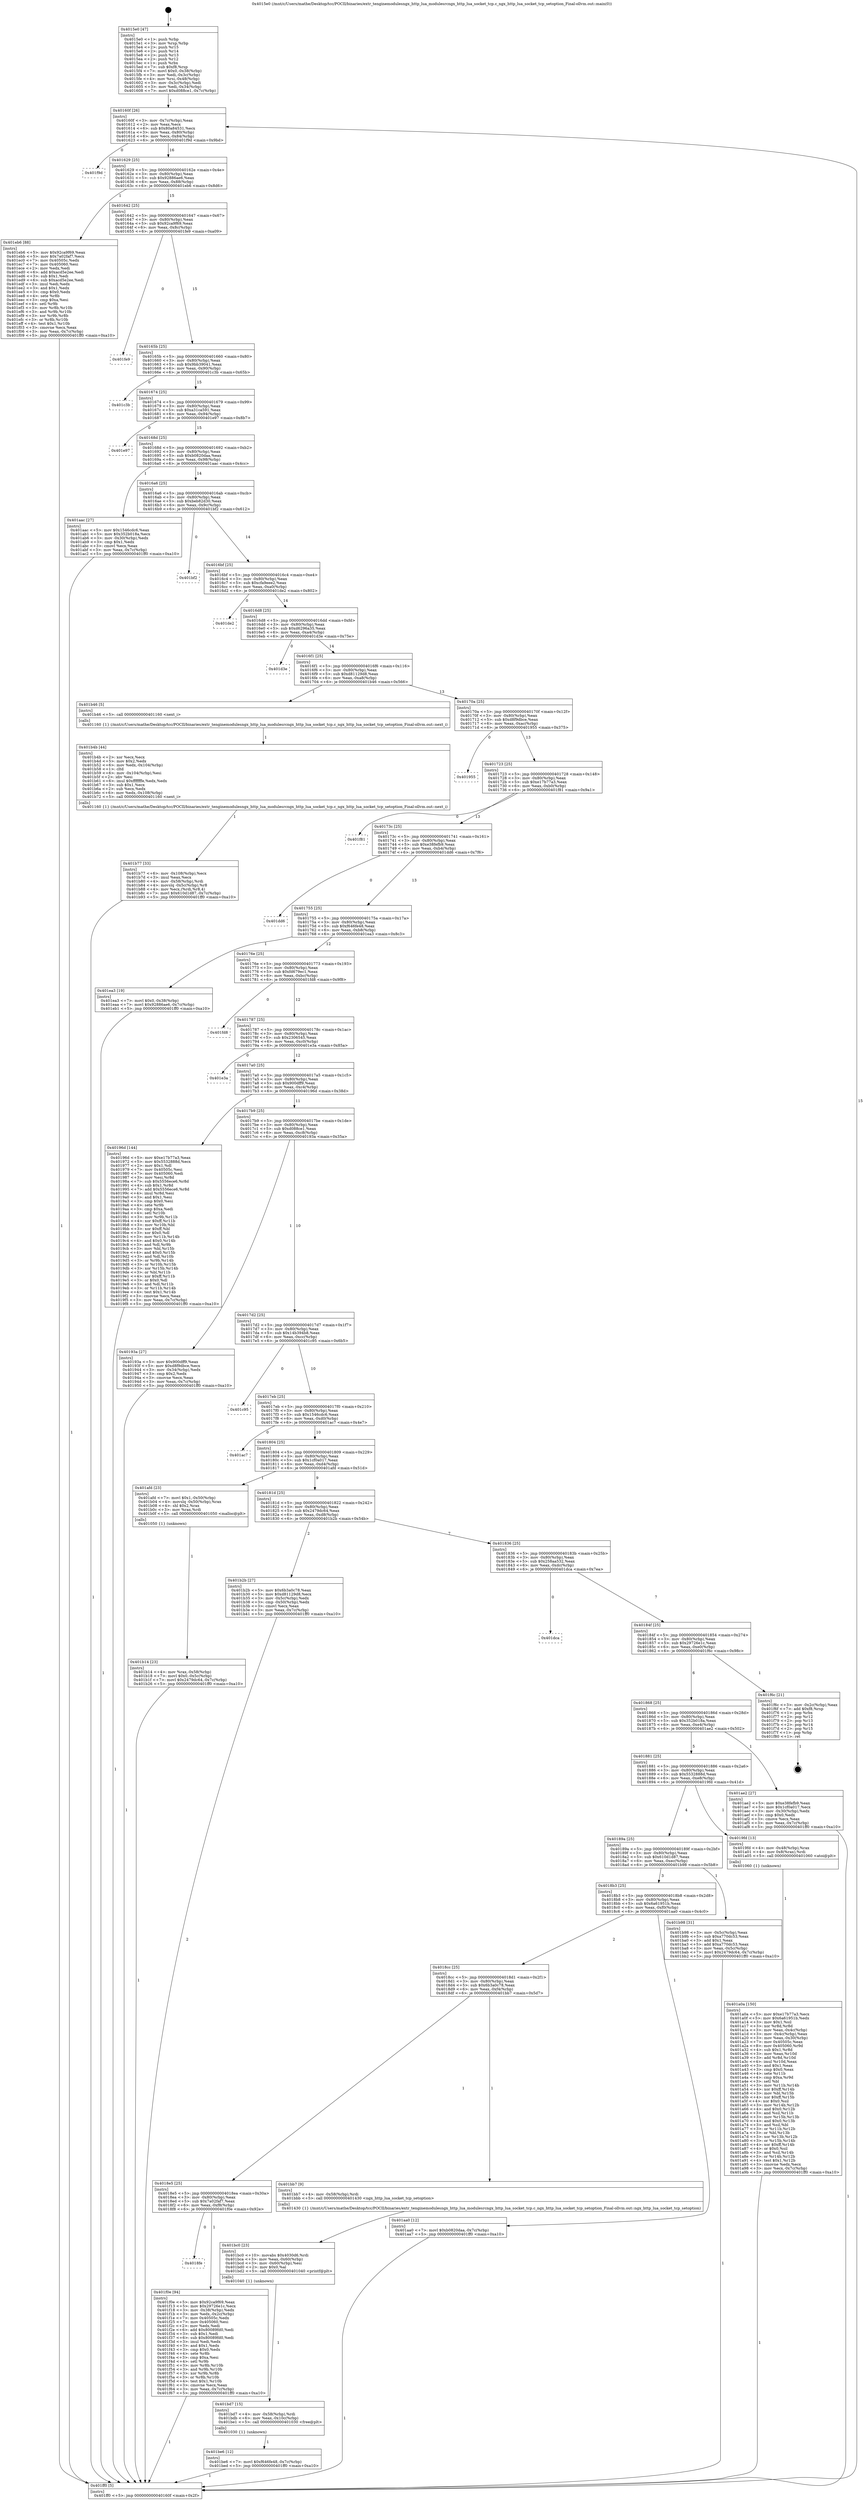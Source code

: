 digraph "0x4015e0" {
  label = "0x4015e0 (/mnt/c/Users/mathe/Desktop/tcc/POCII/binaries/extr_tenginemodulesngx_http_lua_modulesrcngx_http_lua_socket_tcp.c_ngx_http_lua_socket_tcp_setoption_Final-ollvm.out::main(0))"
  labelloc = "t"
  node[shape=record]

  Entry [label="",width=0.3,height=0.3,shape=circle,fillcolor=black,style=filled]
  "0x40160f" [label="{
     0x40160f [26]\l
     | [instrs]\l
     &nbsp;&nbsp;0x40160f \<+3\>: mov -0x7c(%rbp),%eax\l
     &nbsp;&nbsp;0x401612 \<+2\>: mov %eax,%ecx\l
     &nbsp;&nbsp;0x401614 \<+6\>: sub $0x80a84531,%ecx\l
     &nbsp;&nbsp;0x40161a \<+3\>: mov %eax,-0x80(%rbp)\l
     &nbsp;&nbsp;0x40161d \<+6\>: mov %ecx,-0x84(%rbp)\l
     &nbsp;&nbsp;0x401623 \<+6\>: je 0000000000401f9d \<main+0x9bd\>\l
  }"]
  "0x401f9d" [label="{
     0x401f9d\l
  }", style=dashed]
  "0x401629" [label="{
     0x401629 [25]\l
     | [instrs]\l
     &nbsp;&nbsp;0x401629 \<+5\>: jmp 000000000040162e \<main+0x4e\>\l
     &nbsp;&nbsp;0x40162e \<+3\>: mov -0x80(%rbp),%eax\l
     &nbsp;&nbsp;0x401631 \<+5\>: sub $0x92886ae6,%eax\l
     &nbsp;&nbsp;0x401636 \<+6\>: mov %eax,-0x88(%rbp)\l
     &nbsp;&nbsp;0x40163c \<+6\>: je 0000000000401eb6 \<main+0x8d6\>\l
  }"]
  Exit [label="",width=0.3,height=0.3,shape=circle,fillcolor=black,style=filled,peripheries=2]
  "0x401eb6" [label="{
     0x401eb6 [88]\l
     | [instrs]\l
     &nbsp;&nbsp;0x401eb6 \<+5\>: mov $0x92ca9f69,%eax\l
     &nbsp;&nbsp;0x401ebb \<+5\>: mov $0x7a02faf7,%ecx\l
     &nbsp;&nbsp;0x401ec0 \<+7\>: mov 0x40505c,%edx\l
     &nbsp;&nbsp;0x401ec7 \<+7\>: mov 0x405060,%esi\l
     &nbsp;&nbsp;0x401ece \<+2\>: mov %edx,%edi\l
     &nbsp;&nbsp;0x401ed0 \<+6\>: add $0xacd5e2ee,%edi\l
     &nbsp;&nbsp;0x401ed6 \<+3\>: sub $0x1,%edi\l
     &nbsp;&nbsp;0x401ed9 \<+6\>: sub $0xacd5e2ee,%edi\l
     &nbsp;&nbsp;0x401edf \<+3\>: imul %edi,%edx\l
     &nbsp;&nbsp;0x401ee2 \<+3\>: and $0x1,%edx\l
     &nbsp;&nbsp;0x401ee5 \<+3\>: cmp $0x0,%edx\l
     &nbsp;&nbsp;0x401ee8 \<+4\>: sete %r8b\l
     &nbsp;&nbsp;0x401eec \<+3\>: cmp $0xa,%esi\l
     &nbsp;&nbsp;0x401eef \<+4\>: setl %r9b\l
     &nbsp;&nbsp;0x401ef3 \<+3\>: mov %r8b,%r10b\l
     &nbsp;&nbsp;0x401ef6 \<+3\>: and %r9b,%r10b\l
     &nbsp;&nbsp;0x401ef9 \<+3\>: xor %r9b,%r8b\l
     &nbsp;&nbsp;0x401efc \<+3\>: or %r8b,%r10b\l
     &nbsp;&nbsp;0x401eff \<+4\>: test $0x1,%r10b\l
     &nbsp;&nbsp;0x401f03 \<+3\>: cmovne %ecx,%eax\l
     &nbsp;&nbsp;0x401f06 \<+3\>: mov %eax,-0x7c(%rbp)\l
     &nbsp;&nbsp;0x401f09 \<+5\>: jmp 0000000000401ff0 \<main+0xa10\>\l
  }"]
  "0x401642" [label="{
     0x401642 [25]\l
     | [instrs]\l
     &nbsp;&nbsp;0x401642 \<+5\>: jmp 0000000000401647 \<main+0x67\>\l
     &nbsp;&nbsp;0x401647 \<+3\>: mov -0x80(%rbp),%eax\l
     &nbsp;&nbsp;0x40164a \<+5\>: sub $0x92ca9f69,%eax\l
     &nbsp;&nbsp;0x40164f \<+6\>: mov %eax,-0x8c(%rbp)\l
     &nbsp;&nbsp;0x401655 \<+6\>: je 0000000000401fe9 \<main+0xa09\>\l
  }"]
  "0x4018fe" [label="{
     0x4018fe\l
  }", style=dashed]
  "0x401fe9" [label="{
     0x401fe9\l
  }", style=dashed]
  "0x40165b" [label="{
     0x40165b [25]\l
     | [instrs]\l
     &nbsp;&nbsp;0x40165b \<+5\>: jmp 0000000000401660 \<main+0x80\>\l
     &nbsp;&nbsp;0x401660 \<+3\>: mov -0x80(%rbp),%eax\l
     &nbsp;&nbsp;0x401663 \<+5\>: sub $0x9bb39041,%eax\l
     &nbsp;&nbsp;0x401668 \<+6\>: mov %eax,-0x90(%rbp)\l
     &nbsp;&nbsp;0x40166e \<+6\>: je 0000000000401c3b \<main+0x65b\>\l
  }"]
  "0x401f0e" [label="{
     0x401f0e [94]\l
     | [instrs]\l
     &nbsp;&nbsp;0x401f0e \<+5\>: mov $0x92ca9f69,%eax\l
     &nbsp;&nbsp;0x401f13 \<+5\>: mov $0x29726e1c,%ecx\l
     &nbsp;&nbsp;0x401f18 \<+3\>: mov -0x38(%rbp),%edx\l
     &nbsp;&nbsp;0x401f1b \<+3\>: mov %edx,-0x2c(%rbp)\l
     &nbsp;&nbsp;0x401f1e \<+7\>: mov 0x40505c,%edx\l
     &nbsp;&nbsp;0x401f25 \<+7\>: mov 0x405060,%esi\l
     &nbsp;&nbsp;0x401f2c \<+2\>: mov %edx,%edi\l
     &nbsp;&nbsp;0x401f2e \<+6\>: add $0x80089fd0,%edi\l
     &nbsp;&nbsp;0x401f34 \<+3\>: sub $0x1,%edi\l
     &nbsp;&nbsp;0x401f37 \<+6\>: sub $0x80089fd0,%edi\l
     &nbsp;&nbsp;0x401f3d \<+3\>: imul %edi,%edx\l
     &nbsp;&nbsp;0x401f40 \<+3\>: and $0x1,%edx\l
     &nbsp;&nbsp;0x401f43 \<+3\>: cmp $0x0,%edx\l
     &nbsp;&nbsp;0x401f46 \<+4\>: sete %r8b\l
     &nbsp;&nbsp;0x401f4a \<+3\>: cmp $0xa,%esi\l
     &nbsp;&nbsp;0x401f4d \<+4\>: setl %r9b\l
     &nbsp;&nbsp;0x401f51 \<+3\>: mov %r8b,%r10b\l
     &nbsp;&nbsp;0x401f54 \<+3\>: and %r9b,%r10b\l
     &nbsp;&nbsp;0x401f57 \<+3\>: xor %r9b,%r8b\l
     &nbsp;&nbsp;0x401f5a \<+3\>: or %r8b,%r10b\l
     &nbsp;&nbsp;0x401f5d \<+4\>: test $0x1,%r10b\l
     &nbsp;&nbsp;0x401f61 \<+3\>: cmovne %ecx,%eax\l
     &nbsp;&nbsp;0x401f64 \<+3\>: mov %eax,-0x7c(%rbp)\l
     &nbsp;&nbsp;0x401f67 \<+5\>: jmp 0000000000401ff0 \<main+0xa10\>\l
  }"]
  "0x401c3b" [label="{
     0x401c3b\l
  }", style=dashed]
  "0x401674" [label="{
     0x401674 [25]\l
     | [instrs]\l
     &nbsp;&nbsp;0x401674 \<+5\>: jmp 0000000000401679 \<main+0x99\>\l
     &nbsp;&nbsp;0x401679 \<+3\>: mov -0x80(%rbp),%eax\l
     &nbsp;&nbsp;0x40167c \<+5\>: sub $0xa31ca591,%eax\l
     &nbsp;&nbsp;0x401681 \<+6\>: mov %eax,-0x94(%rbp)\l
     &nbsp;&nbsp;0x401687 \<+6\>: je 0000000000401e97 \<main+0x8b7\>\l
  }"]
  "0x401be6" [label="{
     0x401be6 [12]\l
     | [instrs]\l
     &nbsp;&nbsp;0x401be6 \<+7\>: movl $0xf646fe48,-0x7c(%rbp)\l
     &nbsp;&nbsp;0x401bed \<+5\>: jmp 0000000000401ff0 \<main+0xa10\>\l
  }"]
  "0x401e97" [label="{
     0x401e97\l
  }", style=dashed]
  "0x40168d" [label="{
     0x40168d [25]\l
     | [instrs]\l
     &nbsp;&nbsp;0x40168d \<+5\>: jmp 0000000000401692 \<main+0xb2\>\l
     &nbsp;&nbsp;0x401692 \<+3\>: mov -0x80(%rbp),%eax\l
     &nbsp;&nbsp;0x401695 \<+5\>: sub $0xb0820daa,%eax\l
     &nbsp;&nbsp;0x40169a \<+6\>: mov %eax,-0x98(%rbp)\l
     &nbsp;&nbsp;0x4016a0 \<+6\>: je 0000000000401aac \<main+0x4cc\>\l
  }"]
  "0x401bd7" [label="{
     0x401bd7 [15]\l
     | [instrs]\l
     &nbsp;&nbsp;0x401bd7 \<+4\>: mov -0x58(%rbp),%rdi\l
     &nbsp;&nbsp;0x401bdb \<+6\>: mov %eax,-0x10c(%rbp)\l
     &nbsp;&nbsp;0x401be1 \<+5\>: call 0000000000401030 \<free@plt\>\l
     | [calls]\l
     &nbsp;&nbsp;0x401030 \{1\} (unknown)\l
  }"]
  "0x401aac" [label="{
     0x401aac [27]\l
     | [instrs]\l
     &nbsp;&nbsp;0x401aac \<+5\>: mov $0x1546cdc6,%eax\l
     &nbsp;&nbsp;0x401ab1 \<+5\>: mov $0x352b018a,%ecx\l
     &nbsp;&nbsp;0x401ab6 \<+3\>: mov -0x30(%rbp),%edx\l
     &nbsp;&nbsp;0x401ab9 \<+3\>: cmp $0x1,%edx\l
     &nbsp;&nbsp;0x401abc \<+3\>: cmovl %ecx,%eax\l
     &nbsp;&nbsp;0x401abf \<+3\>: mov %eax,-0x7c(%rbp)\l
     &nbsp;&nbsp;0x401ac2 \<+5\>: jmp 0000000000401ff0 \<main+0xa10\>\l
  }"]
  "0x4016a6" [label="{
     0x4016a6 [25]\l
     | [instrs]\l
     &nbsp;&nbsp;0x4016a6 \<+5\>: jmp 00000000004016ab \<main+0xcb\>\l
     &nbsp;&nbsp;0x4016ab \<+3\>: mov -0x80(%rbp),%eax\l
     &nbsp;&nbsp;0x4016ae \<+5\>: sub $0xbeb82d30,%eax\l
     &nbsp;&nbsp;0x4016b3 \<+6\>: mov %eax,-0x9c(%rbp)\l
     &nbsp;&nbsp;0x4016b9 \<+6\>: je 0000000000401bf2 \<main+0x612\>\l
  }"]
  "0x401bc0" [label="{
     0x401bc0 [23]\l
     | [instrs]\l
     &nbsp;&nbsp;0x401bc0 \<+10\>: movabs $0x4030d6,%rdi\l
     &nbsp;&nbsp;0x401bca \<+3\>: mov %eax,-0x60(%rbp)\l
     &nbsp;&nbsp;0x401bcd \<+3\>: mov -0x60(%rbp),%esi\l
     &nbsp;&nbsp;0x401bd0 \<+2\>: mov $0x0,%al\l
     &nbsp;&nbsp;0x401bd2 \<+5\>: call 0000000000401040 \<printf@plt\>\l
     | [calls]\l
     &nbsp;&nbsp;0x401040 \{1\} (unknown)\l
  }"]
  "0x401bf2" [label="{
     0x401bf2\l
  }", style=dashed]
  "0x4016bf" [label="{
     0x4016bf [25]\l
     | [instrs]\l
     &nbsp;&nbsp;0x4016bf \<+5\>: jmp 00000000004016c4 \<main+0xe4\>\l
     &nbsp;&nbsp;0x4016c4 \<+3\>: mov -0x80(%rbp),%eax\l
     &nbsp;&nbsp;0x4016c7 \<+5\>: sub $0xcfa9eee2,%eax\l
     &nbsp;&nbsp;0x4016cc \<+6\>: mov %eax,-0xa0(%rbp)\l
     &nbsp;&nbsp;0x4016d2 \<+6\>: je 0000000000401de2 \<main+0x802\>\l
  }"]
  "0x4018e5" [label="{
     0x4018e5 [25]\l
     | [instrs]\l
     &nbsp;&nbsp;0x4018e5 \<+5\>: jmp 00000000004018ea \<main+0x30a\>\l
     &nbsp;&nbsp;0x4018ea \<+3\>: mov -0x80(%rbp),%eax\l
     &nbsp;&nbsp;0x4018ed \<+5\>: sub $0x7a02faf7,%eax\l
     &nbsp;&nbsp;0x4018f2 \<+6\>: mov %eax,-0xf8(%rbp)\l
     &nbsp;&nbsp;0x4018f8 \<+6\>: je 0000000000401f0e \<main+0x92e\>\l
  }"]
  "0x401de2" [label="{
     0x401de2\l
  }", style=dashed]
  "0x4016d8" [label="{
     0x4016d8 [25]\l
     | [instrs]\l
     &nbsp;&nbsp;0x4016d8 \<+5\>: jmp 00000000004016dd \<main+0xfd\>\l
     &nbsp;&nbsp;0x4016dd \<+3\>: mov -0x80(%rbp),%eax\l
     &nbsp;&nbsp;0x4016e0 \<+5\>: sub $0xd6296a35,%eax\l
     &nbsp;&nbsp;0x4016e5 \<+6\>: mov %eax,-0xa4(%rbp)\l
     &nbsp;&nbsp;0x4016eb \<+6\>: je 0000000000401d3e \<main+0x75e\>\l
  }"]
  "0x401bb7" [label="{
     0x401bb7 [9]\l
     | [instrs]\l
     &nbsp;&nbsp;0x401bb7 \<+4\>: mov -0x58(%rbp),%rdi\l
     &nbsp;&nbsp;0x401bbb \<+5\>: call 0000000000401430 \<ngx_http_lua_socket_tcp_setoption\>\l
     | [calls]\l
     &nbsp;&nbsp;0x401430 \{1\} (/mnt/c/Users/mathe/Desktop/tcc/POCII/binaries/extr_tenginemodulesngx_http_lua_modulesrcngx_http_lua_socket_tcp.c_ngx_http_lua_socket_tcp_setoption_Final-ollvm.out::ngx_http_lua_socket_tcp_setoption)\l
  }"]
  "0x401d3e" [label="{
     0x401d3e\l
  }", style=dashed]
  "0x4016f1" [label="{
     0x4016f1 [25]\l
     | [instrs]\l
     &nbsp;&nbsp;0x4016f1 \<+5\>: jmp 00000000004016f6 \<main+0x116\>\l
     &nbsp;&nbsp;0x4016f6 \<+3\>: mov -0x80(%rbp),%eax\l
     &nbsp;&nbsp;0x4016f9 \<+5\>: sub $0xd81129d8,%eax\l
     &nbsp;&nbsp;0x4016fe \<+6\>: mov %eax,-0xa8(%rbp)\l
     &nbsp;&nbsp;0x401704 \<+6\>: je 0000000000401b46 \<main+0x566\>\l
  }"]
  "0x401b77" [label="{
     0x401b77 [33]\l
     | [instrs]\l
     &nbsp;&nbsp;0x401b77 \<+6\>: mov -0x108(%rbp),%ecx\l
     &nbsp;&nbsp;0x401b7d \<+3\>: imul %eax,%ecx\l
     &nbsp;&nbsp;0x401b80 \<+4\>: mov -0x58(%rbp),%rdi\l
     &nbsp;&nbsp;0x401b84 \<+4\>: movslq -0x5c(%rbp),%r8\l
     &nbsp;&nbsp;0x401b88 \<+4\>: mov %ecx,(%rdi,%r8,4)\l
     &nbsp;&nbsp;0x401b8c \<+7\>: movl $0x610d1d87,-0x7c(%rbp)\l
     &nbsp;&nbsp;0x401b93 \<+5\>: jmp 0000000000401ff0 \<main+0xa10\>\l
  }"]
  "0x401b46" [label="{
     0x401b46 [5]\l
     | [instrs]\l
     &nbsp;&nbsp;0x401b46 \<+5\>: call 0000000000401160 \<next_i\>\l
     | [calls]\l
     &nbsp;&nbsp;0x401160 \{1\} (/mnt/c/Users/mathe/Desktop/tcc/POCII/binaries/extr_tenginemodulesngx_http_lua_modulesrcngx_http_lua_socket_tcp.c_ngx_http_lua_socket_tcp_setoption_Final-ollvm.out::next_i)\l
  }"]
  "0x40170a" [label="{
     0x40170a [25]\l
     | [instrs]\l
     &nbsp;&nbsp;0x40170a \<+5\>: jmp 000000000040170f \<main+0x12f\>\l
     &nbsp;&nbsp;0x40170f \<+3\>: mov -0x80(%rbp),%eax\l
     &nbsp;&nbsp;0x401712 \<+5\>: sub $0xd8f9dbce,%eax\l
     &nbsp;&nbsp;0x401717 \<+6\>: mov %eax,-0xac(%rbp)\l
     &nbsp;&nbsp;0x40171d \<+6\>: je 0000000000401955 \<main+0x375\>\l
  }"]
  "0x401b4b" [label="{
     0x401b4b [44]\l
     | [instrs]\l
     &nbsp;&nbsp;0x401b4b \<+2\>: xor %ecx,%ecx\l
     &nbsp;&nbsp;0x401b4d \<+5\>: mov $0x2,%edx\l
     &nbsp;&nbsp;0x401b52 \<+6\>: mov %edx,-0x104(%rbp)\l
     &nbsp;&nbsp;0x401b58 \<+1\>: cltd\l
     &nbsp;&nbsp;0x401b59 \<+6\>: mov -0x104(%rbp),%esi\l
     &nbsp;&nbsp;0x401b5f \<+2\>: idiv %esi\l
     &nbsp;&nbsp;0x401b61 \<+6\>: imul $0xfffffffe,%edx,%edx\l
     &nbsp;&nbsp;0x401b67 \<+3\>: sub $0x1,%ecx\l
     &nbsp;&nbsp;0x401b6a \<+2\>: sub %ecx,%edx\l
     &nbsp;&nbsp;0x401b6c \<+6\>: mov %edx,-0x108(%rbp)\l
     &nbsp;&nbsp;0x401b72 \<+5\>: call 0000000000401160 \<next_i\>\l
     | [calls]\l
     &nbsp;&nbsp;0x401160 \{1\} (/mnt/c/Users/mathe/Desktop/tcc/POCII/binaries/extr_tenginemodulesngx_http_lua_modulesrcngx_http_lua_socket_tcp.c_ngx_http_lua_socket_tcp_setoption_Final-ollvm.out::next_i)\l
  }"]
  "0x401955" [label="{
     0x401955\l
  }", style=dashed]
  "0x401723" [label="{
     0x401723 [25]\l
     | [instrs]\l
     &nbsp;&nbsp;0x401723 \<+5\>: jmp 0000000000401728 \<main+0x148\>\l
     &nbsp;&nbsp;0x401728 \<+3\>: mov -0x80(%rbp),%eax\l
     &nbsp;&nbsp;0x40172b \<+5\>: sub $0xe17b77a3,%eax\l
     &nbsp;&nbsp;0x401730 \<+6\>: mov %eax,-0xb0(%rbp)\l
     &nbsp;&nbsp;0x401736 \<+6\>: je 0000000000401f81 \<main+0x9a1\>\l
  }"]
  "0x401b14" [label="{
     0x401b14 [23]\l
     | [instrs]\l
     &nbsp;&nbsp;0x401b14 \<+4\>: mov %rax,-0x58(%rbp)\l
     &nbsp;&nbsp;0x401b18 \<+7\>: movl $0x0,-0x5c(%rbp)\l
     &nbsp;&nbsp;0x401b1f \<+7\>: movl $0x2479dc64,-0x7c(%rbp)\l
     &nbsp;&nbsp;0x401b26 \<+5\>: jmp 0000000000401ff0 \<main+0xa10\>\l
  }"]
  "0x401f81" [label="{
     0x401f81\l
  }", style=dashed]
  "0x40173c" [label="{
     0x40173c [25]\l
     | [instrs]\l
     &nbsp;&nbsp;0x40173c \<+5\>: jmp 0000000000401741 \<main+0x161\>\l
     &nbsp;&nbsp;0x401741 \<+3\>: mov -0x80(%rbp),%eax\l
     &nbsp;&nbsp;0x401744 \<+5\>: sub $0xe38fefb9,%eax\l
     &nbsp;&nbsp;0x401749 \<+6\>: mov %eax,-0xb4(%rbp)\l
     &nbsp;&nbsp;0x40174f \<+6\>: je 0000000000401dd6 \<main+0x7f6\>\l
  }"]
  "0x4018cc" [label="{
     0x4018cc [25]\l
     | [instrs]\l
     &nbsp;&nbsp;0x4018cc \<+5\>: jmp 00000000004018d1 \<main+0x2f1\>\l
     &nbsp;&nbsp;0x4018d1 \<+3\>: mov -0x80(%rbp),%eax\l
     &nbsp;&nbsp;0x4018d4 \<+5\>: sub $0x6b3a0c78,%eax\l
     &nbsp;&nbsp;0x4018d9 \<+6\>: mov %eax,-0xf4(%rbp)\l
     &nbsp;&nbsp;0x4018df \<+6\>: je 0000000000401bb7 \<main+0x5d7\>\l
  }"]
  "0x401dd6" [label="{
     0x401dd6\l
  }", style=dashed]
  "0x401755" [label="{
     0x401755 [25]\l
     | [instrs]\l
     &nbsp;&nbsp;0x401755 \<+5\>: jmp 000000000040175a \<main+0x17a\>\l
     &nbsp;&nbsp;0x40175a \<+3\>: mov -0x80(%rbp),%eax\l
     &nbsp;&nbsp;0x40175d \<+5\>: sub $0xf646fe48,%eax\l
     &nbsp;&nbsp;0x401762 \<+6\>: mov %eax,-0xb8(%rbp)\l
     &nbsp;&nbsp;0x401768 \<+6\>: je 0000000000401ea3 \<main+0x8c3\>\l
  }"]
  "0x401aa0" [label="{
     0x401aa0 [12]\l
     | [instrs]\l
     &nbsp;&nbsp;0x401aa0 \<+7\>: movl $0xb0820daa,-0x7c(%rbp)\l
     &nbsp;&nbsp;0x401aa7 \<+5\>: jmp 0000000000401ff0 \<main+0xa10\>\l
  }"]
  "0x401ea3" [label="{
     0x401ea3 [19]\l
     | [instrs]\l
     &nbsp;&nbsp;0x401ea3 \<+7\>: movl $0x0,-0x38(%rbp)\l
     &nbsp;&nbsp;0x401eaa \<+7\>: movl $0x92886ae6,-0x7c(%rbp)\l
     &nbsp;&nbsp;0x401eb1 \<+5\>: jmp 0000000000401ff0 \<main+0xa10\>\l
  }"]
  "0x40176e" [label="{
     0x40176e [25]\l
     | [instrs]\l
     &nbsp;&nbsp;0x40176e \<+5\>: jmp 0000000000401773 \<main+0x193\>\l
     &nbsp;&nbsp;0x401773 \<+3\>: mov -0x80(%rbp),%eax\l
     &nbsp;&nbsp;0x401776 \<+5\>: sub $0xfd679ec1,%eax\l
     &nbsp;&nbsp;0x40177b \<+6\>: mov %eax,-0xbc(%rbp)\l
     &nbsp;&nbsp;0x401781 \<+6\>: je 0000000000401fd8 \<main+0x9f8\>\l
  }"]
  "0x4018b3" [label="{
     0x4018b3 [25]\l
     | [instrs]\l
     &nbsp;&nbsp;0x4018b3 \<+5\>: jmp 00000000004018b8 \<main+0x2d8\>\l
     &nbsp;&nbsp;0x4018b8 \<+3\>: mov -0x80(%rbp),%eax\l
     &nbsp;&nbsp;0x4018bb \<+5\>: sub $0x6a61951b,%eax\l
     &nbsp;&nbsp;0x4018c0 \<+6\>: mov %eax,-0xf0(%rbp)\l
     &nbsp;&nbsp;0x4018c6 \<+6\>: je 0000000000401aa0 \<main+0x4c0\>\l
  }"]
  "0x401fd8" [label="{
     0x401fd8\l
  }", style=dashed]
  "0x401787" [label="{
     0x401787 [25]\l
     | [instrs]\l
     &nbsp;&nbsp;0x401787 \<+5\>: jmp 000000000040178c \<main+0x1ac\>\l
     &nbsp;&nbsp;0x40178c \<+3\>: mov -0x80(%rbp),%eax\l
     &nbsp;&nbsp;0x40178f \<+5\>: sub $0x2306545,%eax\l
     &nbsp;&nbsp;0x401794 \<+6\>: mov %eax,-0xc0(%rbp)\l
     &nbsp;&nbsp;0x40179a \<+6\>: je 0000000000401e3a \<main+0x85a\>\l
  }"]
  "0x401b98" [label="{
     0x401b98 [31]\l
     | [instrs]\l
     &nbsp;&nbsp;0x401b98 \<+3\>: mov -0x5c(%rbp),%eax\l
     &nbsp;&nbsp;0x401b9b \<+5\>: sub $0xa770dc53,%eax\l
     &nbsp;&nbsp;0x401ba0 \<+3\>: add $0x1,%eax\l
     &nbsp;&nbsp;0x401ba3 \<+5\>: add $0xa770dc53,%eax\l
     &nbsp;&nbsp;0x401ba8 \<+3\>: mov %eax,-0x5c(%rbp)\l
     &nbsp;&nbsp;0x401bab \<+7\>: movl $0x2479dc64,-0x7c(%rbp)\l
     &nbsp;&nbsp;0x401bb2 \<+5\>: jmp 0000000000401ff0 \<main+0xa10\>\l
  }"]
  "0x401e3a" [label="{
     0x401e3a\l
  }", style=dashed]
  "0x4017a0" [label="{
     0x4017a0 [25]\l
     | [instrs]\l
     &nbsp;&nbsp;0x4017a0 \<+5\>: jmp 00000000004017a5 \<main+0x1c5\>\l
     &nbsp;&nbsp;0x4017a5 \<+3\>: mov -0x80(%rbp),%eax\l
     &nbsp;&nbsp;0x4017a8 \<+5\>: sub $0x900dff9,%eax\l
     &nbsp;&nbsp;0x4017ad \<+6\>: mov %eax,-0xc4(%rbp)\l
     &nbsp;&nbsp;0x4017b3 \<+6\>: je 000000000040196d \<main+0x38d\>\l
  }"]
  "0x401a0a" [label="{
     0x401a0a [150]\l
     | [instrs]\l
     &nbsp;&nbsp;0x401a0a \<+5\>: mov $0xe17b77a3,%ecx\l
     &nbsp;&nbsp;0x401a0f \<+5\>: mov $0x6a61951b,%edx\l
     &nbsp;&nbsp;0x401a14 \<+3\>: mov $0x1,%sil\l
     &nbsp;&nbsp;0x401a17 \<+3\>: xor %r8d,%r8d\l
     &nbsp;&nbsp;0x401a1a \<+3\>: mov %eax,-0x4c(%rbp)\l
     &nbsp;&nbsp;0x401a1d \<+3\>: mov -0x4c(%rbp),%eax\l
     &nbsp;&nbsp;0x401a20 \<+3\>: mov %eax,-0x30(%rbp)\l
     &nbsp;&nbsp;0x401a23 \<+7\>: mov 0x40505c,%eax\l
     &nbsp;&nbsp;0x401a2a \<+8\>: mov 0x405060,%r9d\l
     &nbsp;&nbsp;0x401a32 \<+4\>: sub $0x1,%r8d\l
     &nbsp;&nbsp;0x401a36 \<+3\>: mov %eax,%r10d\l
     &nbsp;&nbsp;0x401a39 \<+3\>: add %r8d,%r10d\l
     &nbsp;&nbsp;0x401a3c \<+4\>: imul %r10d,%eax\l
     &nbsp;&nbsp;0x401a40 \<+3\>: and $0x1,%eax\l
     &nbsp;&nbsp;0x401a43 \<+3\>: cmp $0x0,%eax\l
     &nbsp;&nbsp;0x401a46 \<+4\>: sete %r11b\l
     &nbsp;&nbsp;0x401a4a \<+4\>: cmp $0xa,%r9d\l
     &nbsp;&nbsp;0x401a4e \<+3\>: setl %bl\l
     &nbsp;&nbsp;0x401a51 \<+3\>: mov %r11b,%r14b\l
     &nbsp;&nbsp;0x401a54 \<+4\>: xor $0xff,%r14b\l
     &nbsp;&nbsp;0x401a58 \<+3\>: mov %bl,%r15b\l
     &nbsp;&nbsp;0x401a5b \<+4\>: xor $0xff,%r15b\l
     &nbsp;&nbsp;0x401a5f \<+4\>: xor $0x0,%sil\l
     &nbsp;&nbsp;0x401a63 \<+3\>: mov %r14b,%r12b\l
     &nbsp;&nbsp;0x401a66 \<+4\>: and $0x0,%r12b\l
     &nbsp;&nbsp;0x401a6a \<+3\>: and %sil,%r11b\l
     &nbsp;&nbsp;0x401a6d \<+3\>: mov %r15b,%r13b\l
     &nbsp;&nbsp;0x401a70 \<+4\>: and $0x0,%r13b\l
     &nbsp;&nbsp;0x401a74 \<+3\>: and %sil,%bl\l
     &nbsp;&nbsp;0x401a77 \<+3\>: or %r11b,%r12b\l
     &nbsp;&nbsp;0x401a7a \<+3\>: or %bl,%r13b\l
     &nbsp;&nbsp;0x401a7d \<+3\>: xor %r13b,%r12b\l
     &nbsp;&nbsp;0x401a80 \<+3\>: or %r15b,%r14b\l
     &nbsp;&nbsp;0x401a83 \<+4\>: xor $0xff,%r14b\l
     &nbsp;&nbsp;0x401a87 \<+4\>: or $0x0,%sil\l
     &nbsp;&nbsp;0x401a8b \<+3\>: and %sil,%r14b\l
     &nbsp;&nbsp;0x401a8e \<+3\>: or %r14b,%r12b\l
     &nbsp;&nbsp;0x401a91 \<+4\>: test $0x1,%r12b\l
     &nbsp;&nbsp;0x401a95 \<+3\>: cmovne %edx,%ecx\l
     &nbsp;&nbsp;0x401a98 \<+3\>: mov %ecx,-0x7c(%rbp)\l
     &nbsp;&nbsp;0x401a9b \<+5\>: jmp 0000000000401ff0 \<main+0xa10\>\l
  }"]
  "0x40196d" [label="{
     0x40196d [144]\l
     | [instrs]\l
     &nbsp;&nbsp;0x40196d \<+5\>: mov $0xe17b77a3,%eax\l
     &nbsp;&nbsp;0x401972 \<+5\>: mov $0x5532888d,%ecx\l
     &nbsp;&nbsp;0x401977 \<+2\>: mov $0x1,%dl\l
     &nbsp;&nbsp;0x401979 \<+7\>: mov 0x40505c,%esi\l
     &nbsp;&nbsp;0x401980 \<+7\>: mov 0x405060,%edi\l
     &nbsp;&nbsp;0x401987 \<+3\>: mov %esi,%r8d\l
     &nbsp;&nbsp;0x40198a \<+7\>: sub $0x5556ece6,%r8d\l
     &nbsp;&nbsp;0x401991 \<+4\>: sub $0x1,%r8d\l
     &nbsp;&nbsp;0x401995 \<+7\>: add $0x5556ece6,%r8d\l
     &nbsp;&nbsp;0x40199c \<+4\>: imul %r8d,%esi\l
     &nbsp;&nbsp;0x4019a0 \<+3\>: and $0x1,%esi\l
     &nbsp;&nbsp;0x4019a3 \<+3\>: cmp $0x0,%esi\l
     &nbsp;&nbsp;0x4019a6 \<+4\>: sete %r9b\l
     &nbsp;&nbsp;0x4019aa \<+3\>: cmp $0xa,%edi\l
     &nbsp;&nbsp;0x4019ad \<+4\>: setl %r10b\l
     &nbsp;&nbsp;0x4019b1 \<+3\>: mov %r9b,%r11b\l
     &nbsp;&nbsp;0x4019b4 \<+4\>: xor $0xff,%r11b\l
     &nbsp;&nbsp;0x4019b8 \<+3\>: mov %r10b,%bl\l
     &nbsp;&nbsp;0x4019bb \<+3\>: xor $0xff,%bl\l
     &nbsp;&nbsp;0x4019be \<+3\>: xor $0x0,%dl\l
     &nbsp;&nbsp;0x4019c1 \<+3\>: mov %r11b,%r14b\l
     &nbsp;&nbsp;0x4019c4 \<+4\>: and $0x0,%r14b\l
     &nbsp;&nbsp;0x4019c8 \<+3\>: and %dl,%r9b\l
     &nbsp;&nbsp;0x4019cb \<+3\>: mov %bl,%r15b\l
     &nbsp;&nbsp;0x4019ce \<+4\>: and $0x0,%r15b\l
     &nbsp;&nbsp;0x4019d2 \<+3\>: and %dl,%r10b\l
     &nbsp;&nbsp;0x4019d5 \<+3\>: or %r9b,%r14b\l
     &nbsp;&nbsp;0x4019d8 \<+3\>: or %r10b,%r15b\l
     &nbsp;&nbsp;0x4019db \<+3\>: xor %r15b,%r14b\l
     &nbsp;&nbsp;0x4019de \<+3\>: or %bl,%r11b\l
     &nbsp;&nbsp;0x4019e1 \<+4\>: xor $0xff,%r11b\l
     &nbsp;&nbsp;0x4019e5 \<+3\>: or $0x0,%dl\l
     &nbsp;&nbsp;0x4019e8 \<+3\>: and %dl,%r11b\l
     &nbsp;&nbsp;0x4019eb \<+3\>: or %r11b,%r14b\l
     &nbsp;&nbsp;0x4019ee \<+4\>: test $0x1,%r14b\l
     &nbsp;&nbsp;0x4019f2 \<+3\>: cmovne %ecx,%eax\l
     &nbsp;&nbsp;0x4019f5 \<+3\>: mov %eax,-0x7c(%rbp)\l
     &nbsp;&nbsp;0x4019f8 \<+5\>: jmp 0000000000401ff0 \<main+0xa10\>\l
  }"]
  "0x4017b9" [label="{
     0x4017b9 [25]\l
     | [instrs]\l
     &nbsp;&nbsp;0x4017b9 \<+5\>: jmp 00000000004017be \<main+0x1de\>\l
     &nbsp;&nbsp;0x4017be \<+3\>: mov -0x80(%rbp),%eax\l
     &nbsp;&nbsp;0x4017c1 \<+5\>: sub $0xd088ce1,%eax\l
     &nbsp;&nbsp;0x4017c6 \<+6\>: mov %eax,-0xc8(%rbp)\l
     &nbsp;&nbsp;0x4017cc \<+6\>: je 000000000040193a \<main+0x35a\>\l
  }"]
  "0x40189a" [label="{
     0x40189a [25]\l
     | [instrs]\l
     &nbsp;&nbsp;0x40189a \<+5\>: jmp 000000000040189f \<main+0x2bf\>\l
     &nbsp;&nbsp;0x40189f \<+3\>: mov -0x80(%rbp),%eax\l
     &nbsp;&nbsp;0x4018a2 \<+5\>: sub $0x610d1d87,%eax\l
     &nbsp;&nbsp;0x4018a7 \<+6\>: mov %eax,-0xec(%rbp)\l
     &nbsp;&nbsp;0x4018ad \<+6\>: je 0000000000401b98 \<main+0x5b8\>\l
  }"]
  "0x40193a" [label="{
     0x40193a [27]\l
     | [instrs]\l
     &nbsp;&nbsp;0x40193a \<+5\>: mov $0x900dff9,%eax\l
     &nbsp;&nbsp;0x40193f \<+5\>: mov $0xd8f9dbce,%ecx\l
     &nbsp;&nbsp;0x401944 \<+3\>: mov -0x34(%rbp),%edx\l
     &nbsp;&nbsp;0x401947 \<+3\>: cmp $0x2,%edx\l
     &nbsp;&nbsp;0x40194a \<+3\>: cmovne %ecx,%eax\l
     &nbsp;&nbsp;0x40194d \<+3\>: mov %eax,-0x7c(%rbp)\l
     &nbsp;&nbsp;0x401950 \<+5\>: jmp 0000000000401ff0 \<main+0xa10\>\l
  }"]
  "0x4017d2" [label="{
     0x4017d2 [25]\l
     | [instrs]\l
     &nbsp;&nbsp;0x4017d2 \<+5\>: jmp 00000000004017d7 \<main+0x1f7\>\l
     &nbsp;&nbsp;0x4017d7 \<+3\>: mov -0x80(%rbp),%eax\l
     &nbsp;&nbsp;0x4017da \<+5\>: sub $0x14b394b8,%eax\l
     &nbsp;&nbsp;0x4017df \<+6\>: mov %eax,-0xcc(%rbp)\l
     &nbsp;&nbsp;0x4017e5 \<+6\>: je 0000000000401c95 \<main+0x6b5\>\l
  }"]
  "0x401ff0" [label="{
     0x401ff0 [5]\l
     | [instrs]\l
     &nbsp;&nbsp;0x401ff0 \<+5\>: jmp 000000000040160f \<main+0x2f\>\l
  }"]
  "0x4015e0" [label="{
     0x4015e0 [47]\l
     | [instrs]\l
     &nbsp;&nbsp;0x4015e0 \<+1\>: push %rbp\l
     &nbsp;&nbsp;0x4015e1 \<+3\>: mov %rsp,%rbp\l
     &nbsp;&nbsp;0x4015e4 \<+2\>: push %r15\l
     &nbsp;&nbsp;0x4015e6 \<+2\>: push %r14\l
     &nbsp;&nbsp;0x4015e8 \<+2\>: push %r13\l
     &nbsp;&nbsp;0x4015ea \<+2\>: push %r12\l
     &nbsp;&nbsp;0x4015ec \<+1\>: push %rbx\l
     &nbsp;&nbsp;0x4015ed \<+7\>: sub $0xf8,%rsp\l
     &nbsp;&nbsp;0x4015f4 \<+7\>: movl $0x0,-0x38(%rbp)\l
     &nbsp;&nbsp;0x4015fb \<+3\>: mov %edi,-0x3c(%rbp)\l
     &nbsp;&nbsp;0x4015fe \<+4\>: mov %rsi,-0x48(%rbp)\l
     &nbsp;&nbsp;0x401602 \<+3\>: mov -0x3c(%rbp),%edi\l
     &nbsp;&nbsp;0x401605 \<+3\>: mov %edi,-0x34(%rbp)\l
     &nbsp;&nbsp;0x401608 \<+7\>: movl $0xd088ce1,-0x7c(%rbp)\l
  }"]
  "0x4019fd" [label="{
     0x4019fd [13]\l
     | [instrs]\l
     &nbsp;&nbsp;0x4019fd \<+4\>: mov -0x48(%rbp),%rax\l
     &nbsp;&nbsp;0x401a01 \<+4\>: mov 0x8(%rax),%rdi\l
     &nbsp;&nbsp;0x401a05 \<+5\>: call 0000000000401060 \<atoi@plt\>\l
     | [calls]\l
     &nbsp;&nbsp;0x401060 \{1\} (unknown)\l
  }"]
  "0x401c95" [label="{
     0x401c95\l
  }", style=dashed]
  "0x4017eb" [label="{
     0x4017eb [25]\l
     | [instrs]\l
     &nbsp;&nbsp;0x4017eb \<+5\>: jmp 00000000004017f0 \<main+0x210\>\l
     &nbsp;&nbsp;0x4017f0 \<+3\>: mov -0x80(%rbp),%eax\l
     &nbsp;&nbsp;0x4017f3 \<+5\>: sub $0x1546cdc6,%eax\l
     &nbsp;&nbsp;0x4017f8 \<+6\>: mov %eax,-0xd0(%rbp)\l
     &nbsp;&nbsp;0x4017fe \<+6\>: je 0000000000401ac7 \<main+0x4e7\>\l
  }"]
  "0x401881" [label="{
     0x401881 [25]\l
     | [instrs]\l
     &nbsp;&nbsp;0x401881 \<+5\>: jmp 0000000000401886 \<main+0x2a6\>\l
     &nbsp;&nbsp;0x401886 \<+3\>: mov -0x80(%rbp),%eax\l
     &nbsp;&nbsp;0x401889 \<+5\>: sub $0x5532888d,%eax\l
     &nbsp;&nbsp;0x40188e \<+6\>: mov %eax,-0xe8(%rbp)\l
     &nbsp;&nbsp;0x401894 \<+6\>: je 00000000004019fd \<main+0x41d\>\l
  }"]
  "0x401ac7" [label="{
     0x401ac7\l
  }", style=dashed]
  "0x401804" [label="{
     0x401804 [25]\l
     | [instrs]\l
     &nbsp;&nbsp;0x401804 \<+5\>: jmp 0000000000401809 \<main+0x229\>\l
     &nbsp;&nbsp;0x401809 \<+3\>: mov -0x80(%rbp),%eax\l
     &nbsp;&nbsp;0x40180c \<+5\>: sub $0x1cf0a017,%eax\l
     &nbsp;&nbsp;0x401811 \<+6\>: mov %eax,-0xd4(%rbp)\l
     &nbsp;&nbsp;0x401817 \<+6\>: je 0000000000401afd \<main+0x51d\>\l
  }"]
  "0x401ae2" [label="{
     0x401ae2 [27]\l
     | [instrs]\l
     &nbsp;&nbsp;0x401ae2 \<+5\>: mov $0xe38fefb9,%eax\l
     &nbsp;&nbsp;0x401ae7 \<+5\>: mov $0x1cf0a017,%ecx\l
     &nbsp;&nbsp;0x401aec \<+3\>: mov -0x30(%rbp),%edx\l
     &nbsp;&nbsp;0x401aef \<+3\>: cmp $0x0,%edx\l
     &nbsp;&nbsp;0x401af2 \<+3\>: cmove %ecx,%eax\l
     &nbsp;&nbsp;0x401af5 \<+3\>: mov %eax,-0x7c(%rbp)\l
     &nbsp;&nbsp;0x401af8 \<+5\>: jmp 0000000000401ff0 \<main+0xa10\>\l
  }"]
  "0x401afd" [label="{
     0x401afd [23]\l
     | [instrs]\l
     &nbsp;&nbsp;0x401afd \<+7\>: movl $0x1,-0x50(%rbp)\l
     &nbsp;&nbsp;0x401b04 \<+4\>: movslq -0x50(%rbp),%rax\l
     &nbsp;&nbsp;0x401b08 \<+4\>: shl $0x2,%rax\l
     &nbsp;&nbsp;0x401b0c \<+3\>: mov %rax,%rdi\l
     &nbsp;&nbsp;0x401b0f \<+5\>: call 0000000000401050 \<malloc@plt\>\l
     | [calls]\l
     &nbsp;&nbsp;0x401050 \{1\} (unknown)\l
  }"]
  "0x40181d" [label="{
     0x40181d [25]\l
     | [instrs]\l
     &nbsp;&nbsp;0x40181d \<+5\>: jmp 0000000000401822 \<main+0x242\>\l
     &nbsp;&nbsp;0x401822 \<+3\>: mov -0x80(%rbp),%eax\l
     &nbsp;&nbsp;0x401825 \<+5\>: sub $0x2479dc64,%eax\l
     &nbsp;&nbsp;0x40182a \<+6\>: mov %eax,-0xd8(%rbp)\l
     &nbsp;&nbsp;0x401830 \<+6\>: je 0000000000401b2b \<main+0x54b\>\l
  }"]
  "0x401868" [label="{
     0x401868 [25]\l
     | [instrs]\l
     &nbsp;&nbsp;0x401868 \<+5\>: jmp 000000000040186d \<main+0x28d\>\l
     &nbsp;&nbsp;0x40186d \<+3\>: mov -0x80(%rbp),%eax\l
     &nbsp;&nbsp;0x401870 \<+5\>: sub $0x352b018a,%eax\l
     &nbsp;&nbsp;0x401875 \<+6\>: mov %eax,-0xe4(%rbp)\l
     &nbsp;&nbsp;0x40187b \<+6\>: je 0000000000401ae2 \<main+0x502\>\l
  }"]
  "0x401b2b" [label="{
     0x401b2b [27]\l
     | [instrs]\l
     &nbsp;&nbsp;0x401b2b \<+5\>: mov $0x6b3a0c78,%eax\l
     &nbsp;&nbsp;0x401b30 \<+5\>: mov $0xd81129d8,%ecx\l
     &nbsp;&nbsp;0x401b35 \<+3\>: mov -0x5c(%rbp),%edx\l
     &nbsp;&nbsp;0x401b38 \<+3\>: cmp -0x50(%rbp),%edx\l
     &nbsp;&nbsp;0x401b3b \<+3\>: cmovl %ecx,%eax\l
     &nbsp;&nbsp;0x401b3e \<+3\>: mov %eax,-0x7c(%rbp)\l
     &nbsp;&nbsp;0x401b41 \<+5\>: jmp 0000000000401ff0 \<main+0xa10\>\l
  }"]
  "0x401836" [label="{
     0x401836 [25]\l
     | [instrs]\l
     &nbsp;&nbsp;0x401836 \<+5\>: jmp 000000000040183b \<main+0x25b\>\l
     &nbsp;&nbsp;0x40183b \<+3\>: mov -0x80(%rbp),%eax\l
     &nbsp;&nbsp;0x40183e \<+5\>: sub $0x258aa532,%eax\l
     &nbsp;&nbsp;0x401843 \<+6\>: mov %eax,-0xdc(%rbp)\l
     &nbsp;&nbsp;0x401849 \<+6\>: je 0000000000401dca \<main+0x7ea\>\l
  }"]
  "0x401f6c" [label="{
     0x401f6c [21]\l
     | [instrs]\l
     &nbsp;&nbsp;0x401f6c \<+3\>: mov -0x2c(%rbp),%eax\l
     &nbsp;&nbsp;0x401f6f \<+7\>: add $0xf8,%rsp\l
     &nbsp;&nbsp;0x401f76 \<+1\>: pop %rbx\l
     &nbsp;&nbsp;0x401f77 \<+2\>: pop %r12\l
     &nbsp;&nbsp;0x401f79 \<+2\>: pop %r13\l
     &nbsp;&nbsp;0x401f7b \<+2\>: pop %r14\l
     &nbsp;&nbsp;0x401f7d \<+2\>: pop %r15\l
     &nbsp;&nbsp;0x401f7f \<+1\>: pop %rbp\l
     &nbsp;&nbsp;0x401f80 \<+1\>: ret\l
  }"]
  "0x401dca" [label="{
     0x401dca\l
  }", style=dashed]
  "0x40184f" [label="{
     0x40184f [25]\l
     | [instrs]\l
     &nbsp;&nbsp;0x40184f \<+5\>: jmp 0000000000401854 \<main+0x274\>\l
     &nbsp;&nbsp;0x401854 \<+3\>: mov -0x80(%rbp),%eax\l
     &nbsp;&nbsp;0x401857 \<+5\>: sub $0x29726e1c,%eax\l
     &nbsp;&nbsp;0x40185c \<+6\>: mov %eax,-0xe0(%rbp)\l
     &nbsp;&nbsp;0x401862 \<+6\>: je 0000000000401f6c \<main+0x98c\>\l
  }"]
  Entry -> "0x4015e0" [label=" 1"]
  "0x40160f" -> "0x401f9d" [label=" 0"]
  "0x40160f" -> "0x401629" [label=" 16"]
  "0x401f6c" -> Exit [label=" 1"]
  "0x401629" -> "0x401eb6" [label=" 1"]
  "0x401629" -> "0x401642" [label=" 15"]
  "0x401f0e" -> "0x401ff0" [label=" 1"]
  "0x401642" -> "0x401fe9" [label=" 0"]
  "0x401642" -> "0x40165b" [label=" 15"]
  "0x4018e5" -> "0x4018fe" [label=" 0"]
  "0x40165b" -> "0x401c3b" [label=" 0"]
  "0x40165b" -> "0x401674" [label=" 15"]
  "0x4018e5" -> "0x401f0e" [label=" 1"]
  "0x401674" -> "0x401e97" [label=" 0"]
  "0x401674" -> "0x40168d" [label=" 15"]
  "0x401eb6" -> "0x401ff0" [label=" 1"]
  "0x40168d" -> "0x401aac" [label=" 1"]
  "0x40168d" -> "0x4016a6" [label=" 14"]
  "0x401ea3" -> "0x401ff0" [label=" 1"]
  "0x4016a6" -> "0x401bf2" [label=" 0"]
  "0x4016a6" -> "0x4016bf" [label=" 14"]
  "0x401be6" -> "0x401ff0" [label=" 1"]
  "0x4016bf" -> "0x401de2" [label=" 0"]
  "0x4016bf" -> "0x4016d8" [label=" 14"]
  "0x401bd7" -> "0x401be6" [label=" 1"]
  "0x4016d8" -> "0x401d3e" [label=" 0"]
  "0x4016d8" -> "0x4016f1" [label=" 14"]
  "0x401bc0" -> "0x401bd7" [label=" 1"]
  "0x4016f1" -> "0x401b46" [label=" 1"]
  "0x4016f1" -> "0x40170a" [label=" 13"]
  "0x4018cc" -> "0x4018e5" [label=" 1"]
  "0x40170a" -> "0x401955" [label=" 0"]
  "0x40170a" -> "0x401723" [label=" 13"]
  "0x4018cc" -> "0x401bb7" [label=" 1"]
  "0x401723" -> "0x401f81" [label=" 0"]
  "0x401723" -> "0x40173c" [label=" 13"]
  "0x401bb7" -> "0x401bc0" [label=" 1"]
  "0x40173c" -> "0x401dd6" [label=" 0"]
  "0x40173c" -> "0x401755" [label=" 13"]
  "0x401b98" -> "0x401ff0" [label=" 1"]
  "0x401755" -> "0x401ea3" [label=" 1"]
  "0x401755" -> "0x40176e" [label=" 12"]
  "0x401b77" -> "0x401ff0" [label=" 1"]
  "0x40176e" -> "0x401fd8" [label=" 0"]
  "0x40176e" -> "0x401787" [label=" 12"]
  "0x401b46" -> "0x401b4b" [label=" 1"]
  "0x401787" -> "0x401e3a" [label=" 0"]
  "0x401787" -> "0x4017a0" [label=" 12"]
  "0x401b2b" -> "0x401ff0" [label=" 2"]
  "0x4017a0" -> "0x40196d" [label=" 1"]
  "0x4017a0" -> "0x4017b9" [label=" 11"]
  "0x401afd" -> "0x401b14" [label=" 1"]
  "0x4017b9" -> "0x40193a" [label=" 1"]
  "0x4017b9" -> "0x4017d2" [label=" 10"]
  "0x40193a" -> "0x401ff0" [label=" 1"]
  "0x4015e0" -> "0x40160f" [label=" 1"]
  "0x401ff0" -> "0x40160f" [label=" 15"]
  "0x40196d" -> "0x401ff0" [label=" 1"]
  "0x401ae2" -> "0x401ff0" [label=" 1"]
  "0x4017d2" -> "0x401c95" [label=" 0"]
  "0x4017d2" -> "0x4017eb" [label=" 10"]
  "0x401aac" -> "0x401ff0" [label=" 1"]
  "0x4017eb" -> "0x401ac7" [label=" 0"]
  "0x4017eb" -> "0x401804" [label=" 10"]
  "0x4018b3" -> "0x4018cc" [label=" 2"]
  "0x401804" -> "0x401afd" [label=" 1"]
  "0x401804" -> "0x40181d" [label=" 9"]
  "0x4018b3" -> "0x401aa0" [label=" 1"]
  "0x40181d" -> "0x401b2b" [label=" 2"]
  "0x40181d" -> "0x401836" [label=" 7"]
  "0x40189a" -> "0x4018b3" [label=" 3"]
  "0x401836" -> "0x401dca" [label=" 0"]
  "0x401836" -> "0x40184f" [label=" 7"]
  "0x40189a" -> "0x401b98" [label=" 1"]
  "0x40184f" -> "0x401f6c" [label=" 1"]
  "0x40184f" -> "0x401868" [label=" 6"]
  "0x401b4b" -> "0x401b77" [label=" 1"]
  "0x401868" -> "0x401ae2" [label=" 1"]
  "0x401868" -> "0x401881" [label=" 5"]
  "0x401aa0" -> "0x401ff0" [label=" 1"]
  "0x401881" -> "0x4019fd" [label=" 1"]
  "0x401881" -> "0x40189a" [label=" 4"]
  "0x4019fd" -> "0x401a0a" [label=" 1"]
  "0x401a0a" -> "0x401ff0" [label=" 1"]
  "0x401b14" -> "0x401ff0" [label=" 1"]
}
